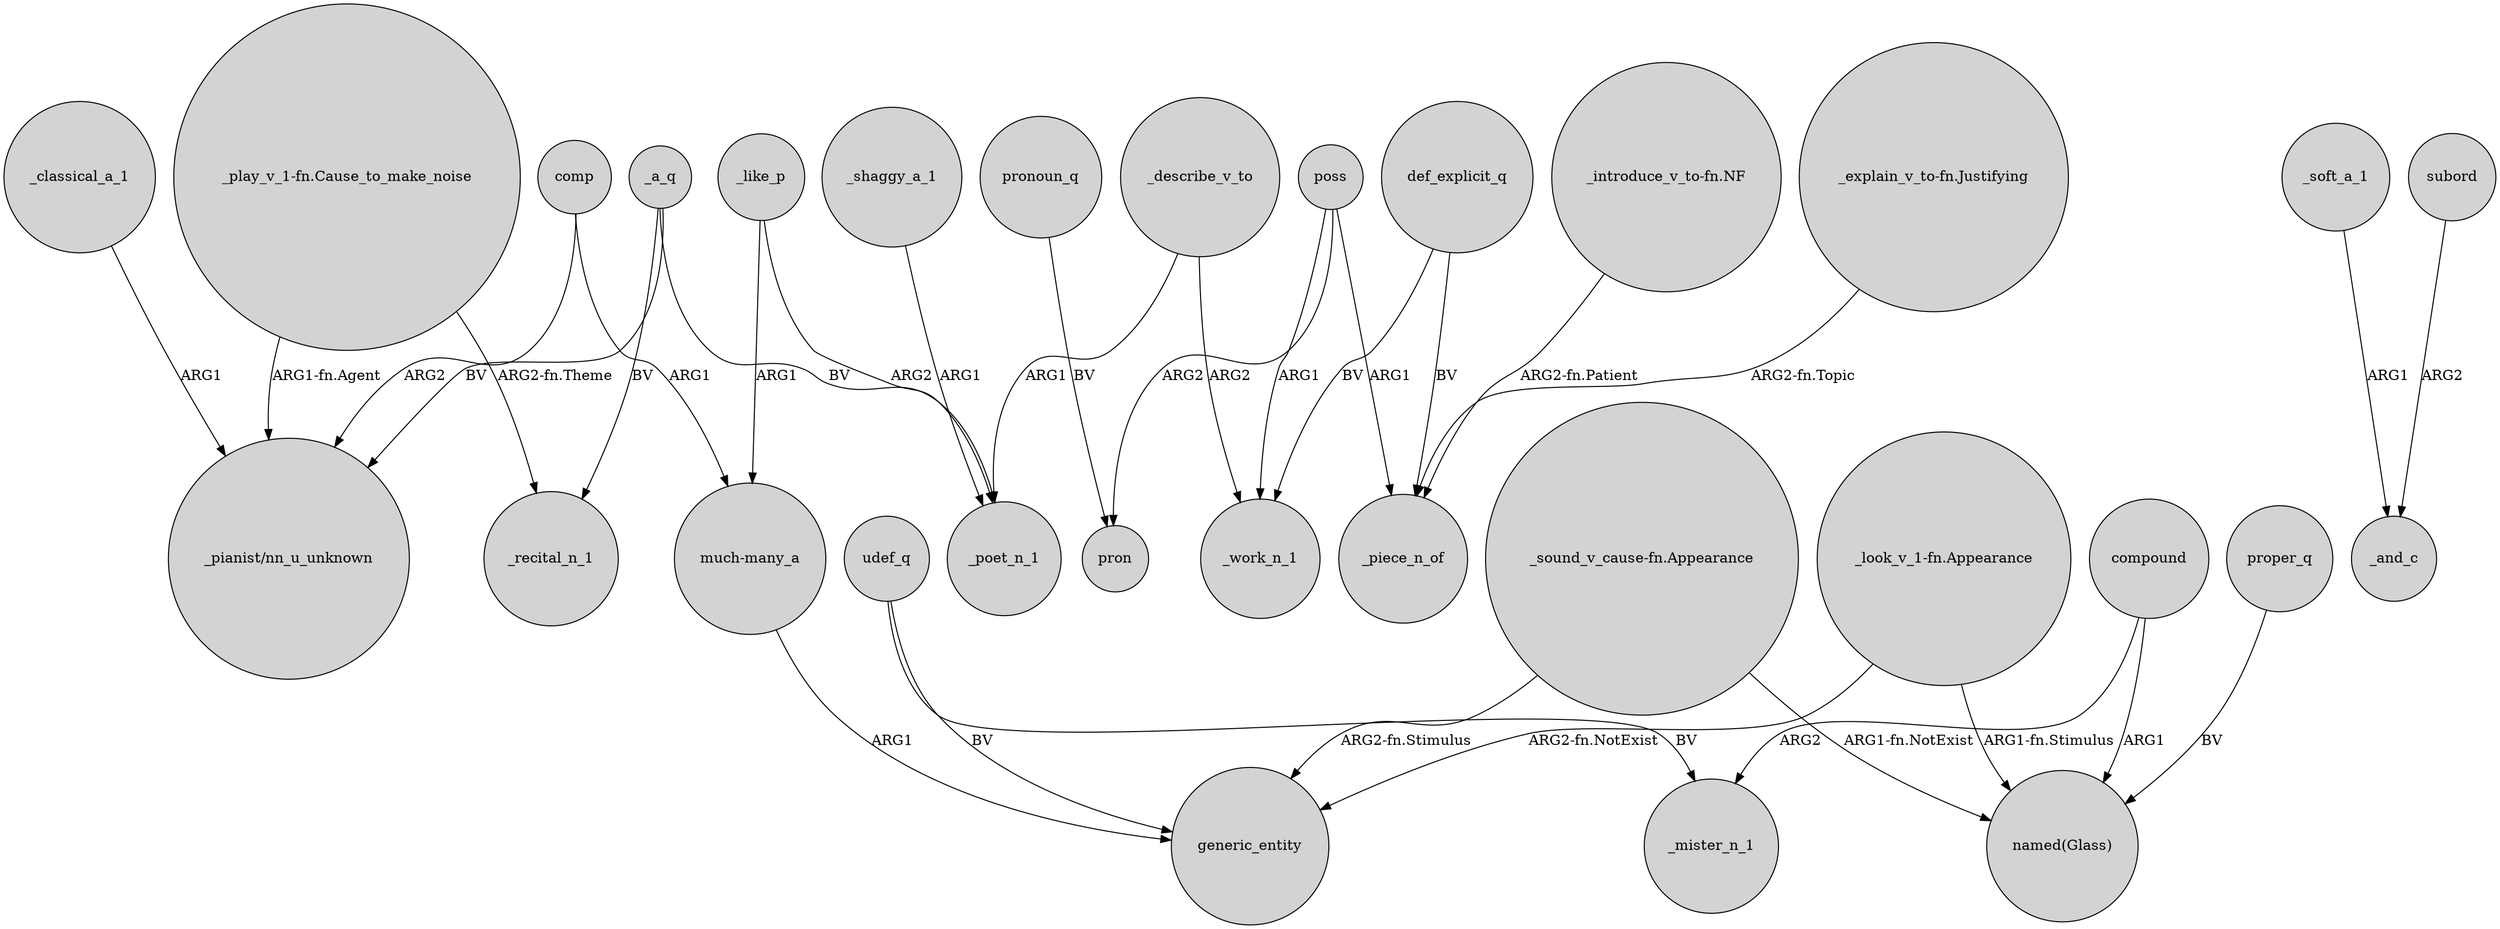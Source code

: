 digraph {
	node [shape=circle style=filled]
	udef_q -> generic_entity [label=BV]
	"_play_v_1-fn.Cause_to_make_noise" -> _recital_n_1 [label="ARG2-fn.Theme"]
	poss -> pron [label=ARG2]
	_classical_a_1 -> "_pianist/nn_u_unknown" [label=ARG1]
	"much-many_a" -> generic_entity [label=ARG1]
	"_sound_v_cause-fn.Appearance" -> generic_entity [label="ARG2-fn.Stimulus"]
	"_look_v_1-fn.Appearance" -> generic_entity [label="ARG2-fn.NotExist"]
	compound -> _mister_n_1 [label=ARG2]
	poss -> _work_n_1 [label=ARG1]
	udef_q -> _mister_n_1 [label=BV]
	"_look_v_1-fn.Appearance" -> "named(Glass)" [label="ARG1-fn.Stimulus"]
	_a_q -> _recital_n_1 [label=BV]
	_describe_v_to -> _poet_n_1 [label=ARG1]
	_like_p -> _poet_n_1 [label=ARG2]
	compound -> "named(Glass)" [label=ARG1]
	"_sound_v_cause-fn.Appearance" -> "named(Glass)" [label="ARG1-fn.NotExist"]
	pronoun_q -> pron [label=BV]
	def_explicit_q -> _piece_n_of [label=BV]
	comp -> "_pianist/nn_u_unknown" [label=ARG2]
	"_play_v_1-fn.Cause_to_make_noise" -> "_pianist/nn_u_unknown" [label="ARG1-fn.Agent"]
	_like_p -> "much-many_a" [label=ARG1]
	poss -> _piece_n_of [label=ARG1]
	comp -> "much-many_a" [label=ARG1]
	_a_q -> _poet_n_1 [label=BV]
	_soft_a_1 -> _and_c [label=ARG1]
	def_explicit_q -> _work_n_1 [label=BV]
	_describe_v_to -> _work_n_1 [label=ARG2]
	_a_q -> "_pianist/nn_u_unknown" [label=BV]
	_shaggy_a_1 -> _poet_n_1 [label=ARG1]
	"_introduce_v_to-fn.NF" -> _piece_n_of [label="ARG2-fn.Patient"]
	proper_q -> "named(Glass)" [label=BV]
	"_explain_v_to-fn.Justifying" -> _piece_n_of [label="ARG2-fn.Topic"]
	subord -> _and_c [label=ARG2]
}
